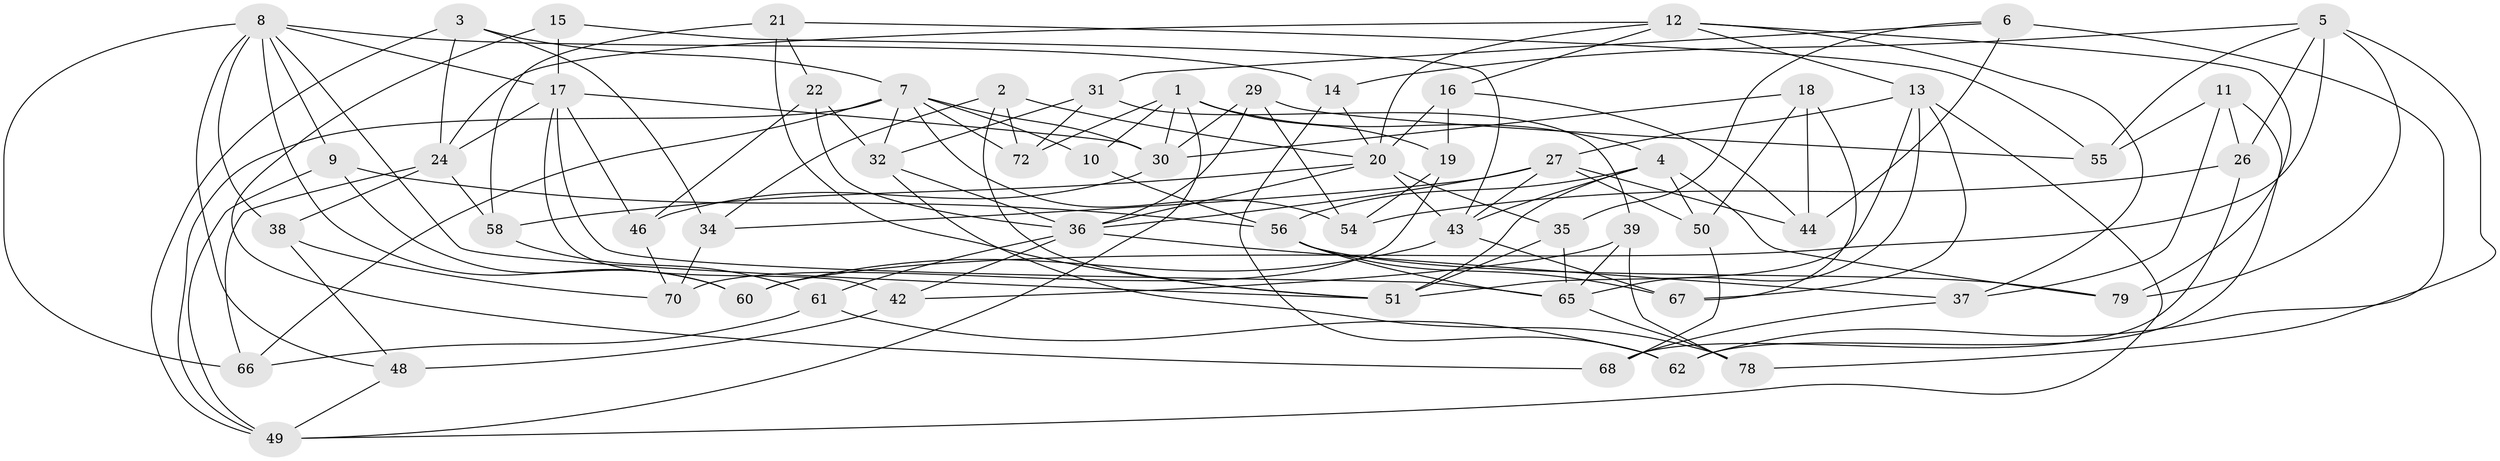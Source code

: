// original degree distribution, {4: 1.0}
// Generated by graph-tools (version 1.1) at 2025/20/03/04/25 18:20:50]
// undirected, 58 vertices, 138 edges
graph export_dot {
graph [start="1"]
  node [color=gray90,style=filled];
  1 [super="+33"];
  2;
  3;
  4 [super="+25"];
  5 [super="+74"];
  6;
  7 [super="+64+41"];
  8 [super="+40+45"];
  9;
  10;
  11;
  12 [super="+75"];
  13 [super="+28"];
  14;
  15;
  16;
  17 [super="+80+23"];
  18;
  19;
  20 [super="+53+59"];
  21;
  22;
  24 [super="+81"];
  26;
  27 [super="+76"];
  29;
  30 [super="+83"];
  31;
  32 [super="+71"];
  34;
  35;
  36 [super="+63"];
  37;
  38;
  39;
  42;
  43 [super="+47"];
  44;
  46;
  48;
  49 [super="+52"];
  50;
  51 [super="+57"];
  54;
  55;
  56 [super="+82"];
  58;
  60;
  61;
  62;
  65 [super="+73"];
  66;
  67;
  68;
  70;
  72;
  78;
  79;
  1 -- 10;
  1 -- 30;
  1 -- 72;
  1 -- 19;
  1 -- 4;
  1 -- 49;
  2 -- 34;
  2 -- 51;
  2 -- 72;
  2 -- 20;
  3 -- 7;
  3 -- 34;
  3 -- 49;
  3 -- 24;
  4 -- 50;
  4 -- 51;
  4 -- 56;
  4 -- 79;
  4 -- 43;
  5 -- 14;
  5 -- 55;
  5 -- 26;
  5 -- 60;
  5 -- 78;
  5 -- 79;
  6 -- 44;
  6 -- 35;
  6 -- 31;
  6 -- 62;
  7 -- 66;
  7 -- 32 [weight=2];
  7 -- 10 [weight=2];
  7 -- 54;
  7 -- 49;
  7 -- 72;
  7 -- 30;
  8 -- 66;
  8 -- 48;
  8 -- 51;
  8 -- 38;
  8 -- 9;
  8 -- 60;
  8 -- 14;
  8 -- 17;
  9 -- 56;
  9 -- 60;
  9 -- 49;
  10 -- 56;
  11 -- 55;
  11 -- 26;
  11 -- 37;
  11 -- 62;
  12 -- 13;
  12 -- 37;
  12 -- 24;
  12 -- 16;
  12 -- 79;
  12 -- 20;
  13 -- 51;
  13 -- 67;
  13 -- 65;
  13 -- 27;
  13 -- 49;
  14 -- 62;
  14 -- 20;
  15 -- 17 [weight=2];
  15 -- 68;
  15 -- 43;
  16 -- 19;
  16 -- 44;
  16 -- 20;
  17 -- 65;
  17 -- 24;
  17 -- 42;
  17 -- 46;
  17 -- 30;
  18 -- 44;
  18 -- 50;
  18 -- 67;
  18 -- 30;
  19 -- 70;
  19 -- 54;
  20 -- 43;
  20 -- 35;
  20 -- 58;
  20 -- 36;
  21 -- 22;
  21 -- 55;
  21 -- 58;
  21 -- 51;
  22 -- 46;
  22 -- 36;
  22 -- 32;
  24 -- 38;
  24 -- 58;
  24 -- 66;
  26 -- 68;
  26 -- 54;
  27 -- 43;
  27 -- 50;
  27 -- 34;
  27 -- 44;
  27 -- 36;
  29 -- 54;
  29 -- 55;
  29 -- 36;
  29 -- 30;
  30 -- 46;
  31 -- 72;
  31 -- 32;
  31 -- 39;
  32 -- 78;
  32 -- 36;
  34 -- 70;
  35 -- 51;
  35 -- 65;
  36 -- 37;
  36 -- 42;
  36 -- 61;
  37 -- 68;
  38 -- 70;
  38 -- 48;
  39 -- 42;
  39 -- 78;
  39 -- 65;
  42 -- 48;
  43 -- 67;
  43 -- 60;
  46 -- 70;
  48 -- 49;
  50 -- 68;
  56 -- 67;
  56 -- 65;
  56 -- 79;
  58 -- 61;
  61 -- 62;
  61 -- 66;
  65 -- 78;
}
